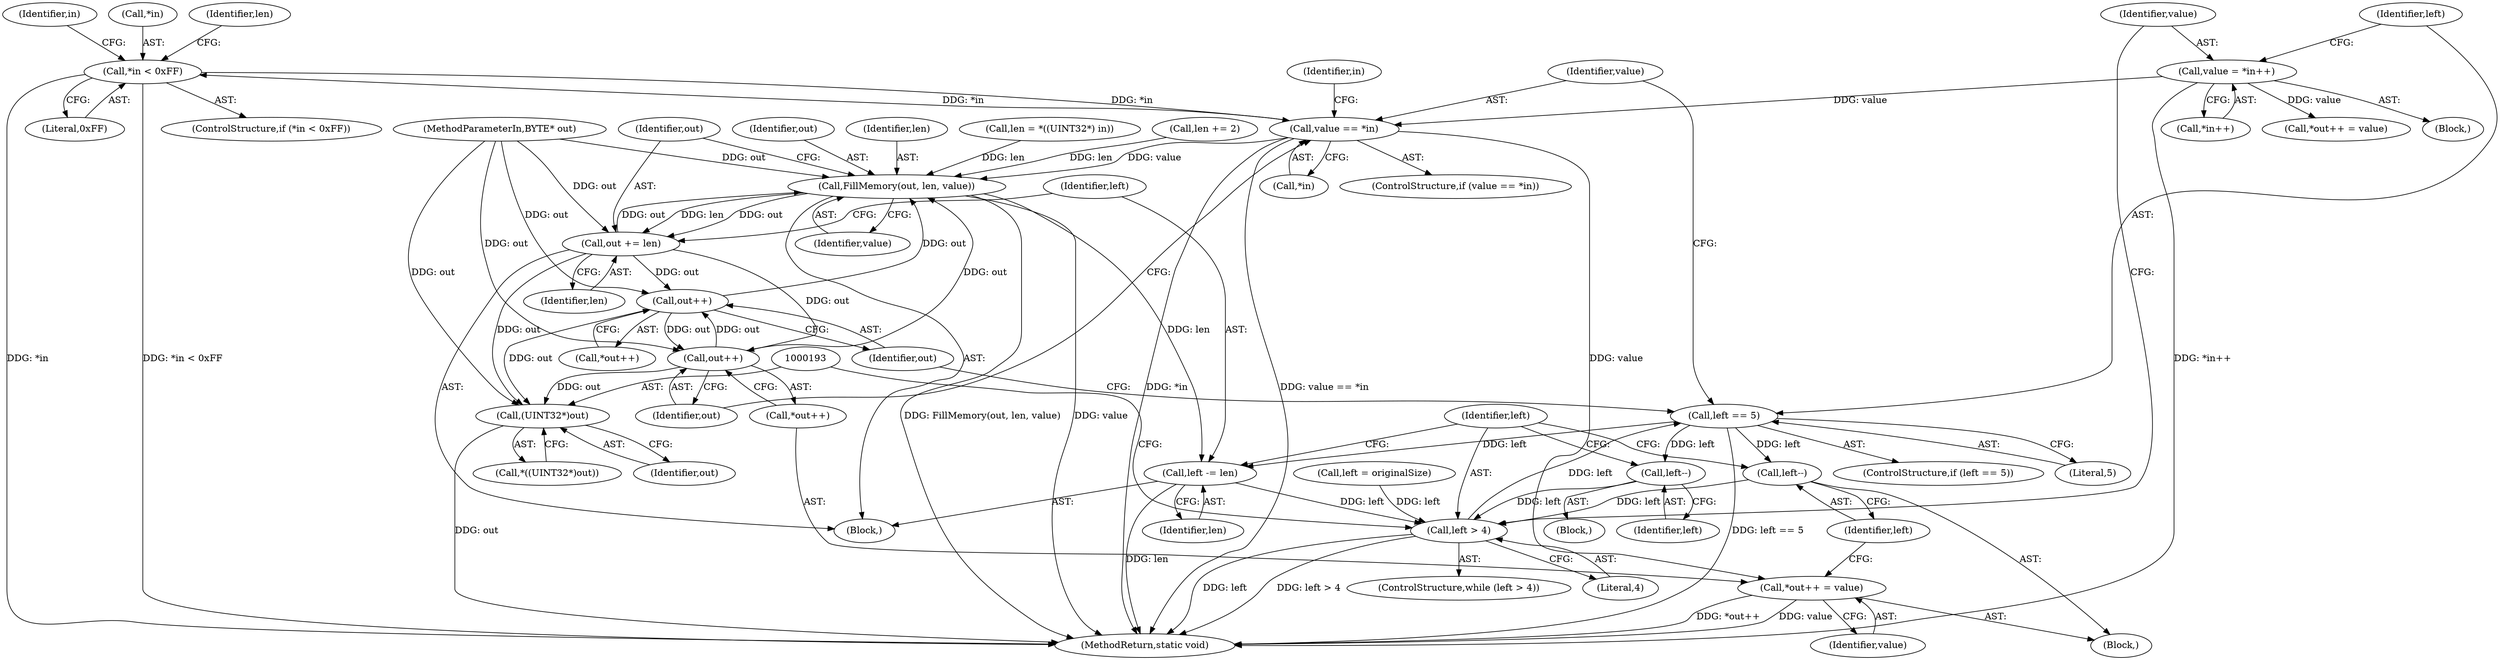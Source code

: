 digraph "1_FreeRDP_d1112c279bd1a327e8e4d0b5f371458bf2579659_1@pointer" {
"1000143" [label="(Call,*in < 0xFF)"];
"1000135" [label="(Call,value == *in)"];
"1000116" [label="(Call,value = *in++)"];
"1000143" [label="(Call,*in < 0xFF)"];
"1000171" [label="(Call,FillMemory(out, len, value))"];
"1000175" [label="(Call,out += len)"];
"1000128" [label="(Call,out++)"];
"1000185" [label="(Call,out++)"];
"1000192" [label="(Call,(UINT32*)out)"];
"1000178" [label="(Call,left -= len)"];
"1000112" [label="(Call,left > 4)"];
"1000122" [label="(Call,left == 5)"];
"1000131" [label="(Call,left--)"];
"1000188" [label="(Call,left--)"];
"1000183" [label="(Call,*out++ = value)"];
"1000123" [label="(Identifier,left)"];
"1000180" [label="(Identifier,len)"];
"1000188" [label="(Call,left--)"];
"1000127" [label="(Call,*out++)"];
"1000112" [label="(Call,left > 4)"];
"1000116" [label="(Call,value = *in++)"];
"1000136" [label="(Identifier,value)"];
"1000192" [label="(Call,(UINT32*)out)"];
"1000155" [label="(Call,len += 2)"];
"1000121" [label="(ControlStructure,if (left == 5))"];
"1000174" [label="(Identifier,value)"];
"1000144" [label="(Call,*in)"];
"1000187" [label="(Identifier,value)"];
"1000183" [label="(Call,*out++ = value)"];
"1000129" [label="(Identifier,out)"];
"1000126" [label="(Call,*out++ = value)"];
"1000178" [label="(Call,left -= len)"];
"1000114" [label="(Literal,4)"];
"1000199" [label="(MethodReturn,static void)"];
"1000184" [label="(Call,*out++)"];
"1000124" [label="(Literal,5)"];
"1000194" [label="(Identifier,out)"];
"1000186" [label="(Identifier,out)"];
"1000142" [label="(ControlStructure,if (*in < 0xFF))"];
"1000125" [label="(Block,)"];
"1000113" [label="(Identifier,left)"];
"1000185" [label="(Call,out++)"];
"1000102" [label="(MethodParameterIn,BYTE* out)"];
"1000137" [label="(Call,*in)"];
"1000115" [label="(Block,)"];
"1000134" [label="(ControlStructure,if (value == *in))"];
"1000117" [label="(Identifier,value)"];
"1000162" [label="(Call,len = *((UINT32*) in))"];
"1000176" [label="(Identifier,out)"];
"1000149" [label="(Identifier,len)"];
"1000128" [label="(Call,out++)"];
"1000135" [label="(Call,value == *in)"];
"1000118" [label="(Call,*in++)"];
"1000111" [label="(ControlStructure,while (left > 4))"];
"1000108" [label="(Call,left = originalSize)"];
"1000172" [label="(Identifier,out)"];
"1000189" [label="(Identifier,left)"];
"1000141" [label="(Identifier,in)"];
"1000171" [label="(Call,FillMemory(out, len, value))"];
"1000161" [label="(Identifier,in)"];
"1000143" [label="(Call,*in < 0xFF)"];
"1000173" [label="(Identifier,len)"];
"1000182" [label="(Block,)"];
"1000139" [label="(Block,)"];
"1000122" [label="(Call,left == 5)"];
"1000191" [label="(Call,*((UINT32*)out))"];
"1000179" [label="(Identifier,left)"];
"1000177" [label="(Identifier,len)"];
"1000132" [label="(Identifier,left)"];
"1000175" [label="(Call,out += len)"];
"1000146" [label="(Literal,0xFF)"];
"1000131" [label="(Call,left--)"];
"1000143" -> "1000142"  [label="AST: "];
"1000143" -> "1000146"  [label="CFG: "];
"1000144" -> "1000143"  [label="AST: "];
"1000146" -> "1000143"  [label="AST: "];
"1000149" -> "1000143"  [label="CFG: "];
"1000161" -> "1000143"  [label="CFG: "];
"1000143" -> "1000199"  [label="DDG: *in"];
"1000143" -> "1000199"  [label="DDG: *in < 0xFF"];
"1000143" -> "1000135"  [label="DDG: *in"];
"1000135" -> "1000143"  [label="DDG: *in"];
"1000135" -> "1000134"  [label="AST: "];
"1000135" -> "1000137"  [label="CFG: "];
"1000136" -> "1000135"  [label="AST: "];
"1000137" -> "1000135"  [label="AST: "];
"1000141" -> "1000135"  [label="CFG: "];
"1000186" -> "1000135"  [label="CFG: "];
"1000135" -> "1000199"  [label="DDG: value == *in"];
"1000135" -> "1000199"  [label="DDG: *in"];
"1000116" -> "1000135"  [label="DDG: value"];
"1000135" -> "1000171"  [label="DDG: value"];
"1000135" -> "1000183"  [label="DDG: value"];
"1000116" -> "1000115"  [label="AST: "];
"1000116" -> "1000118"  [label="CFG: "];
"1000117" -> "1000116"  [label="AST: "];
"1000118" -> "1000116"  [label="AST: "];
"1000123" -> "1000116"  [label="CFG: "];
"1000116" -> "1000199"  [label="DDG: *in++"];
"1000116" -> "1000126"  [label="DDG: value"];
"1000171" -> "1000139"  [label="AST: "];
"1000171" -> "1000174"  [label="CFG: "];
"1000172" -> "1000171"  [label="AST: "];
"1000173" -> "1000171"  [label="AST: "];
"1000174" -> "1000171"  [label="AST: "];
"1000176" -> "1000171"  [label="CFG: "];
"1000171" -> "1000199"  [label="DDG: FillMemory(out, len, value)"];
"1000171" -> "1000199"  [label="DDG: value"];
"1000185" -> "1000171"  [label="DDG: out"];
"1000128" -> "1000171"  [label="DDG: out"];
"1000175" -> "1000171"  [label="DDG: out"];
"1000102" -> "1000171"  [label="DDG: out"];
"1000155" -> "1000171"  [label="DDG: len"];
"1000162" -> "1000171"  [label="DDG: len"];
"1000171" -> "1000175"  [label="DDG: len"];
"1000171" -> "1000175"  [label="DDG: out"];
"1000171" -> "1000178"  [label="DDG: len"];
"1000175" -> "1000139"  [label="AST: "];
"1000175" -> "1000177"  [label="CFG: "];
"1000176" -> "1000175"  [label="AST: "];
"1000177" -> "1000175"  [label="AST: "];
"1000179" -> "1000175"  [label="CFG: "];
"1000175" -> "1000128"  [label="DDG: out"];
"1000102" -> "1000175"  [label="DDG: out"];
"1000175" -> "1000185"  [label="DDG: out"];
"1000175" -> "1000192"  [label="DDG: out"];
"1000128" -> "1000127"  [label="AST: "];
"1000128" -> "1000129"  [label="CFG: "];
"1000129" -> "1000128"  [label="AST: "];
"1000127" -> "1000128"  [label="CFG: "];
"1000185" -> "1000128"  [label="DDG: out"];
"1000102" -> "1000128"  [label="DDG: out"];
"1000128" -> "1000185"  [label="DDG: out"];
"1000128" -> "1000192"  [label="DDG: out"];
"1000185" -> "1000184"  [label="AST: "];
"1000185" -> "1000186"  [label="CFG: "];
"1000186" -> "1000185"  [label="AST: "];
"1000184" -> "1000185"  [label="CFG: "];
"1000102" -> "1000185"  [label="DDG: out"];
"1000185" -> "1000192"  [label="DDG: out"];
"1000192" -> "1000191"  [label="AST: "];
"1000192" -> "1000194"  [label="CFG: "];
"1000193" -> "1000192"  [label="AST: "];
"1000194" -> "1000192"  [label="AST: "];
"1000191" -> "1000192"  [label="CFG: "];
"1000192" -> "1000199"  [label="DDG: out"];
"1000102" -> "1000192"  [label="DDG: out"];
"1000178" -> "1000139"  [label="AST: "];
"1000178" -> "1000180"  [label="CFG: "];
"1000179" -> "1000178"  [label="AST: "];
"1000180" -> "1000178"  [label="AST: "];
"1000113" -> "1000178"  [label="CFG: "];
"1000178" -> "1000199"  [label="DDG: len"];
"1000178" -> "1000112"  [label="DDG: left"];
"1000122" -> "1000178"  [label="DDG: left"];
"1000112" -> "1000111"  [label="AST: "];
"1000112" -> "1000114"  [label="CFG: "];
"1000113" -> "1000112"  [label="AST: "];
"1000114" -> "1000112"  [label="AST: "];
"1000117" -> "1000112"  [label="CFG: "];
"1000193" -> "1000112"  [label="CFG: "];
"1000112" -> "1000199"  [label="DDG: left > 4"];
"1000112" -> "1000199"  [label="DDG: left"];
"1000188" -> "1000112"  [label="DDG: left"];
"1000131" -> "1000112"  [label="DDG: left"];
"1000108" -> "1000112"  [label="DDG: left"];
"1000112" -> "1000122"  [label="DDG: left"];
"1000122" -> "1000121"  [label="AST: "];
"1000122" -> "1000124"  [label="CFG: "];
"1000123" -> "1000122"  [label="AST: "];
"1000124" -> "1000122"  [label="AST: "];
"1000129" -> "1000122"  [label="CFG: "];
"1000136" -> "1000122"  [label="CFG: "];
"1000122" -> "1000199"  [label="DDG: left == 5"];
"1000122" -> "1000131"  [label="DDG: left"];
"1000122" -> "1000188"  [label="DDG: left"];
"1000131" -> "1000125"  [label="AST: "];
"1000131" -> "1000132"  [label="CFG: "];
"1000132" -> "1000131"  [label="AST: "];
"1000113" -> "1000131"  [label="CFG: "];
"1000188" -> "1000182"  [label="AST: "];
"1000188" -> "1000189"  [label="CFG: "];
"1000189" -> "1000188"  [label="AST: "];
"1000113" -> "1000188"  [label="CFG: "];
"1000183" -> "1000182"  [label="AST: "];
"1000183" -> "1000187"  [label="CFG: "];
"1000184" -> "1000183"  [label="AST: "];
"1000187" -> "1000183"  [label="AST: "];
"1000189" -> "1000183"  [label="CFG: "];
"1000183" -> "1000199"  [label="DDG: value"];
"1000183" -> "1000199"  [label="DDG: *out++"];
}
